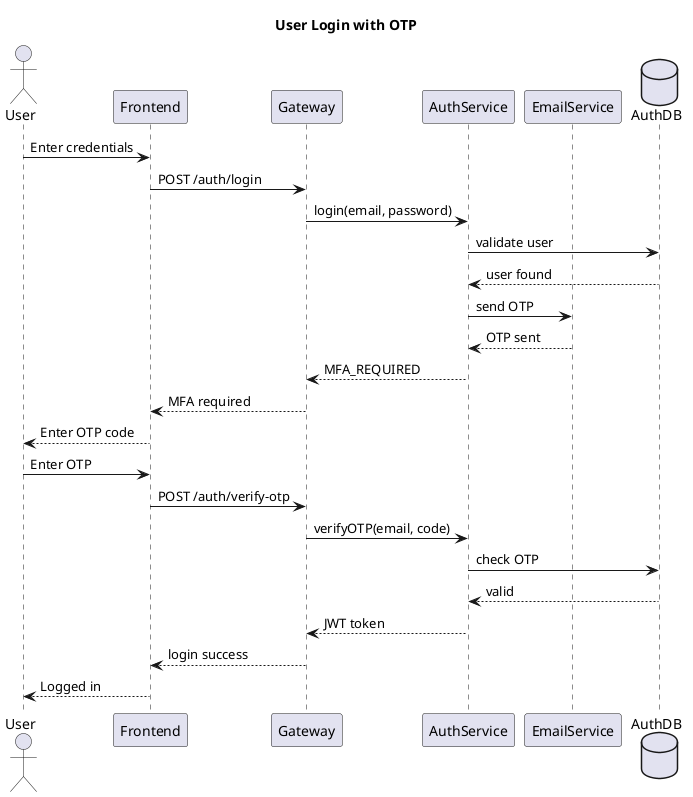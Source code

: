 @startuml cu01_login
title User Login with OTP

actor User
participant Frontend
participant Gateway  
participant AuthService
participant EmailService
database AuthDB

User -> Frontend: Enter credentials
Frontend -> Gateway: POST /auth/login
Gateway -> AuthService: login(email, password)
AuthService -> AuthDB: validate user
AuthDB --> AuthService: user found
AuthService -> EmailService: send OTP
EmailService --> AuthService: OTP sent
AuthService --> Gateway: MFA_REQUIRED
Gateway --> Frontend: MFA required
Frontend --> User: Enter OTP code

User -> Frontend: Enter OTP
Frontend -> Gateway: POST /auth/verify-otp  
Gateway -> AuthService: verifyOTP(email, code)
AuthService -> AuthDB: check OTP
AuthDB --> AuthService: valid
AuthService --> Gateway: JWT token
Gateway --> Frontend: login success
Frontend --> User: Logged in

@enduml